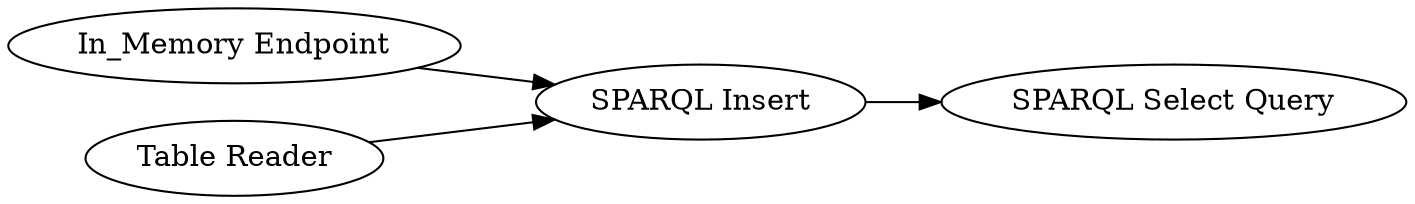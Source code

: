 digraph {
	2 -> 3
	6 -> 3
	3 -> 4
	4 [label="SPARQL Select Query"]
	6 [label="Table Reader"]
	3 [label="SPARQL Insert"]
	2 [label="In_Memory Endpoint"]
	rankdir=LR
}
